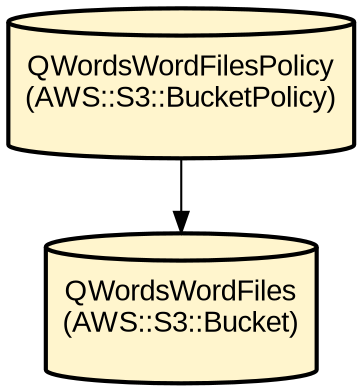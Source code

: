 digraph INFRA {
  node [ color = "black", fillcolor = "#E6E6E6", height =1, style = "filled,bold,rounded", fontname = "Arial" ];
  "QWordsWordFiles" [ label = "QWordsWordFiles
(AWS::S3::Bucket)", shape =cylinder, fillcolor = "#FFF5CD" ];
  "QWordsWordFilesPolicy" [ label = "QWordsWordFilesPolicy
(AWS::S3::BucketPolicy)", shape =cylinder, fillcolor = "#FFF5CD" ];
  "QWordsWordFilesPolicy" -> "QWordsWordFiles";
}
